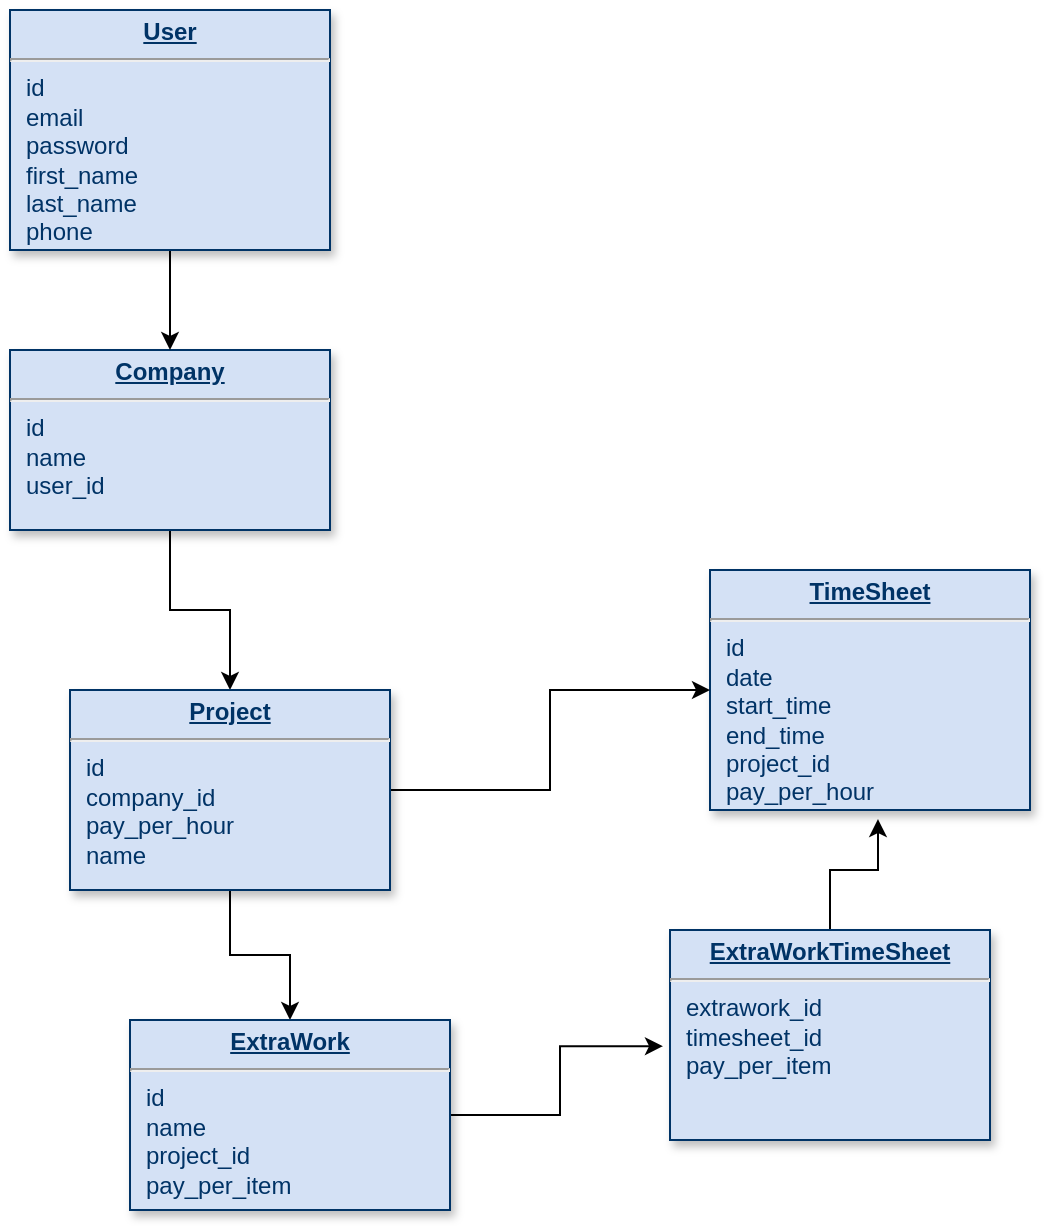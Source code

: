 <mxfile version="13.3.5" type="device"><diagram name="Page-1" id="efa7a0a1-bf9b-a30e-e6df-94a7791c09e9"><mxGraphModel dx="952" dy="533" grid="1" gridSize="10" guides="1" tooltips="1" connect="1" arrows="1" fold="1" page="1" pageScale="1" pageWidth="826" pageHeight="1169" background="#ffffff" math="0" shadow="0"><root><mxCell id="0"/><mxCell id="1" parent="0"/><mxCell id="20" value="&lt;p style=&quot;margin: 0px ; margin-top: 4px ; text-align: center ; text-decoration: underline&quot;&gt;&lt;b&gt;TimeSheet&lt;/b&gt;&lt;/p&gt;&lt;hr&gt;&lt;p style=&quot;margin: 0px ; margin-left: 8px&quot;&gt;id&lt;/p&gt;&lt;p style=&quot;margin: 0px ; margin-left: 8px&quot;&gt;date&lt;/p&gt;&lt;p style=&quot;margin: 0px ; margin-left: 8px&quot;&gt;start_time&lt;/p&gt;&lt;p style=&quot;margin: 0px ; margin-left: 8px&quot;&gt;end_time&lt;/p&gt;&lt;p style=&quot;margin: 0px ; margin-left: 8px&quot;&gt;project_id&lt;/p&gt;&lt;p style=&quot;margin: 0px ; margin-left: 8px&quot;&gt;pay_per_hour&lt;/p&gt;" style="verticalAlign=top;align=left;overflow=fill;fontSize=12;fontFamily=Helvetica;html=1;strokeColor=#003366;shadow=1;fillColor=#D4E1F5;fontColor=#003366" parent="1" vertex="1"><mxGeometry x="390" y="360" width="160" height="120" as="geometry"/></mxCell><mxCell id="5uSAZvafLPgdXRtKMAlZ-115" style="edgeStyle=orthogonalEdgeStyle;rounded=0;orthogonalLoop=1;jettySize=auto;html=1;" edge="1" parent="1" source="21" target="24"><mxGeometry relative="1" as="geometry"/></mxCell><mxCell id="21" value="&lt;p style=&quot;margin: 0px ; margin-top: 4px ; text-align: center ; text-decoration: underline&quot;&gt;&lt;strong&gt;Company&lt;/strong&gt;&lt;/p&gt;&lt;hr&gt;&lt;p style=&quot;margin: 0px ; margin-left: 8px&quot;&gt;id&lt;/p&gt;&lt;p style=&quot;margin: 0px ; margin-left: 8px&quot;&gt;name&lt;/p&gt;&lt;p style=&quot;margin: 0px ; margin-left: 8px&quot;&gt;&lt;span&gt;user_id&lt;/span&gt;&lt;/p&gt;&lt;p style=&quot;margin: 0px ; margin-left: 8px&quot;&gt;&lt;br&gt;&lt;/p&gt;" style="verticalAlign=top;align=left;overflow=fill;fontSize=12;fontFamily=Helvetica;html=1;strokeColor=#003366;shadow=1;fillColor=#D4E1F5;fontColor=#003366" parent="1" vertex="1"><mxGeometry x="40" y="250" width="160" height="90" as="geometry"/></mxCell><mxCell id="5uSAZvafLPgdXRtKMAlZ-116" style="edgeStyle=orthogonalEdgeStyle;rounded=0;orthogonalLoop=1;jettySize=auto;html=1;entryX=0;entryY=0.5;entryDx=0;entryDy=0;" edge="1" parent="1" source="24" target="20"><mxGeometry relative="1" as="geometry"/></mxCell><mxCell id="5uSAZvafLPgdXRtKMAlZ-118" style="edgeStyle=orthogonalEdgeStyle;rounded=0;orthogonalLoop=1;jettySize=auto;html=1;" edge="1" parent="1" source="24" target="5uSAZvafLPgdXRtKMAlZ-117"><mxGeometry relative="1" as="geometry"/></mxCell><mxCell id="24" value="&lt;p style=&quot;margin: 0px ; margin-top: 4px ; text-align: center ; text-decoration: underline&quot;&gt;&lt;strong&gt;Project&lt;/strong&gt;&lt;/p&gt;&lt;hr&gt;&lt;p style=&quot;margin: 0px ; margin-left: 8px&quot;&gt;id&lt;/p&gt;&lt;p style=&quot;margin: 0px ; margin-left: 8px&quot;&gt;company_id&lt;/p&gt;&lt;p style=&quot;margin: 0px ; margin-left: 8px&quot;&gt;pay_per_hour&lt;/p&gt;&lt;p style=&quot;margin: 0px ; margin-left: 8px&quot;&gt;name&lt;/p&gt;" style="verticalAlign=top;align=left;overflow=fill;fontSize=12;fontFamily=Helvetica;html=1;strokeColor=#003366;shadow=1;fillColor=#D4E1F5;fontColor=#003366" parent="1" vertex="1"><mxGeometry x="70" y="420" width="160" height="100" as="geometry"/></mxCell><mxCell id="5uSAZvafLPgdXRtKMAlZ-122" style="edgeStyle=orthogonalEdgeStyle;rounded=0;orthogonalLoop=1;jettySize=auto;html=1;entryX=0.5;entryY=0;entryDx=0;entryDy=0;" edge="1" parent="1" source="25" target="21"><mxGeometry relative="1" as="geometry"/></mxCell><mxCell id="25" value="&lt;p style=&quot;margin: 0px ; margin-top: 4px ; text-align: center ; text-decoration: underline&quot;&gt;&lt;strong&gt;User&lt;/strong&gt;&lt;/p&gt;&lt;hr&gt;&lt;p style=&quot;margin: 0px ; margin-left: 8px&quot;&gt;id&lt;/p&gt;&lt;p style=&quot;margin: 0px ; margin-left: 8px&quot;&gt;email&lt;/p&gt;&lt;p style=&quot;margin: 0px ; margin-left: 8px&quot;&gt;password&lt;/p&gt;&lt;p style=&quot;margin: 0px ; margin-left: 8px&quot;&gt;first_name&lt;/p&gt;&lt;p style=&quot;margin: 0px ; margin-left: 8px&quot;&gt;last_name&lt;/p&gt;&lt;p style=&quot;margin: 0px ; margin-left: 8px&quot;&gt;phone&lt;/p&gt;" style="verticalAlign=top;align=left;overflow=fill;fontSize=12;fontFamily=Helvetica;html=1;strokeColor=#003366;shadow=1;fillColor=#D4E1F5;fontColor=#003366" parent="1" vertex="1"><mxGeometry x="40" y="80" width="160" height="120" as="geometry"/></mxCell><mxCell id="5uSAZvafLPgdXRtKMAlZ-120" style="edgeStyle=orthogonalEdgeStyle;rounded=0;orthogonalLoop=1;jettySize=auto;html=1;entryX=-0.022;entryY=0.553;entryDx=0;entryDy=0;entryPerimeter=0;" edge="1" parent="1" source="5uSAZvafLPgdXRtKMAlZ-117" target="5uSAZvafLPgdXRtKMAlZ-119"><mxGeometry relative="1" as="geometry"/></mxCell><mxCell id="5uSAZvafLPgdXRtKMAlZ-117" value="&lt;p style=&quot;margin: 0px ; margin-top: 4px ; text-align: center ; text-decoration: underline&quot;&gt;&lt;b&gt;ExtraWork&lt;/b&gt;&lt;/p&gt;&lt;hr&gt;&lt;p style=&quot;margin: 0px ; margin-left: 8px&quot;&gt;id&lt;/p&gt;&lt;p style=&quot;margin: 0px ; margin-left: 8px&quot;&gt;name&lt;/p&gt;&lt;p style=&quot;margin: 0px ; margin-left: 8px&quot;&gt;project_id&lt;/p&gt;&lt;p style=&quot;margin: 0px ; margin-left: 8px&quot;&gt;pay_per_item&lt;/p&gt;" style="verticalAlign=top;align=left;overflow=fill;fontSize=12;fontFamily=Helvetica;html=1;strokeColor=#003366;shadow=1;fillColor=#D4E1F5;fontColor=#003366" vertex="1" parent="1"><mxGeometry x="100" y="585" width="160" height="95" as="geometry"/></mxCell><mxCell id="5uSAZvafLPgdXRtKMAlZ-121" style="edgeStyle=orthogonalEdgeStyle;rounded=0;orthogonalLoop=1;jettySize=auto;html=1;entryX=0.525;entryY=1.038;entryDx=0;entryDy=0;entryPerimeter=0;" edge="1" parent="1" source="5uSAZvafLPgdXRtKMAlZ-119" target="20"><mxGeometry relative="1" as="geometry"/></mxCell><mxCell id="5uSAZvafLPgdXRtKMAlZ-119" value="&lt;p style=&quot;margin: 0px ; margin-top: 4px ; text-align: center ; text-decoration: underline&quot;&gt;&lt;b&gt;ExtraWorkTimeSheet&lt;/b&gt;&lt;/p&gt;&lt;hr&gt;&lt;p style=&quot;margin: 0px ; margin-left: 8px&quot;&gt;&lt;span&gt;extrawork_id&lt;/span&gt;&lt;br&gt;&lt;/p&gt;&lt;p style=&quot;margin: 0px ; margin-left: 8px&quot;&gt;&lt;span&gt;timesheet_id&lt;/span&gt;&lt;/p&gt;&lt;p style=&quot;margin: 0px ; margin-left: 8px&quot;&gt;pay_per_item&lt;/p&gt;" style="verticalAlign=top;align=left;overflow=fill;fontSize=12;fontFamily=Helvetica;html=1;strokeColor=#003366;shadow=1;fillColor=#D4E1F5;fontColor=#003366" vertex="1" parent="1"><mxGeometry x="370" y="540" width="160" height="105" as="geometry"/></mxCell></root></mxGraphModel></diagram></mxfile>